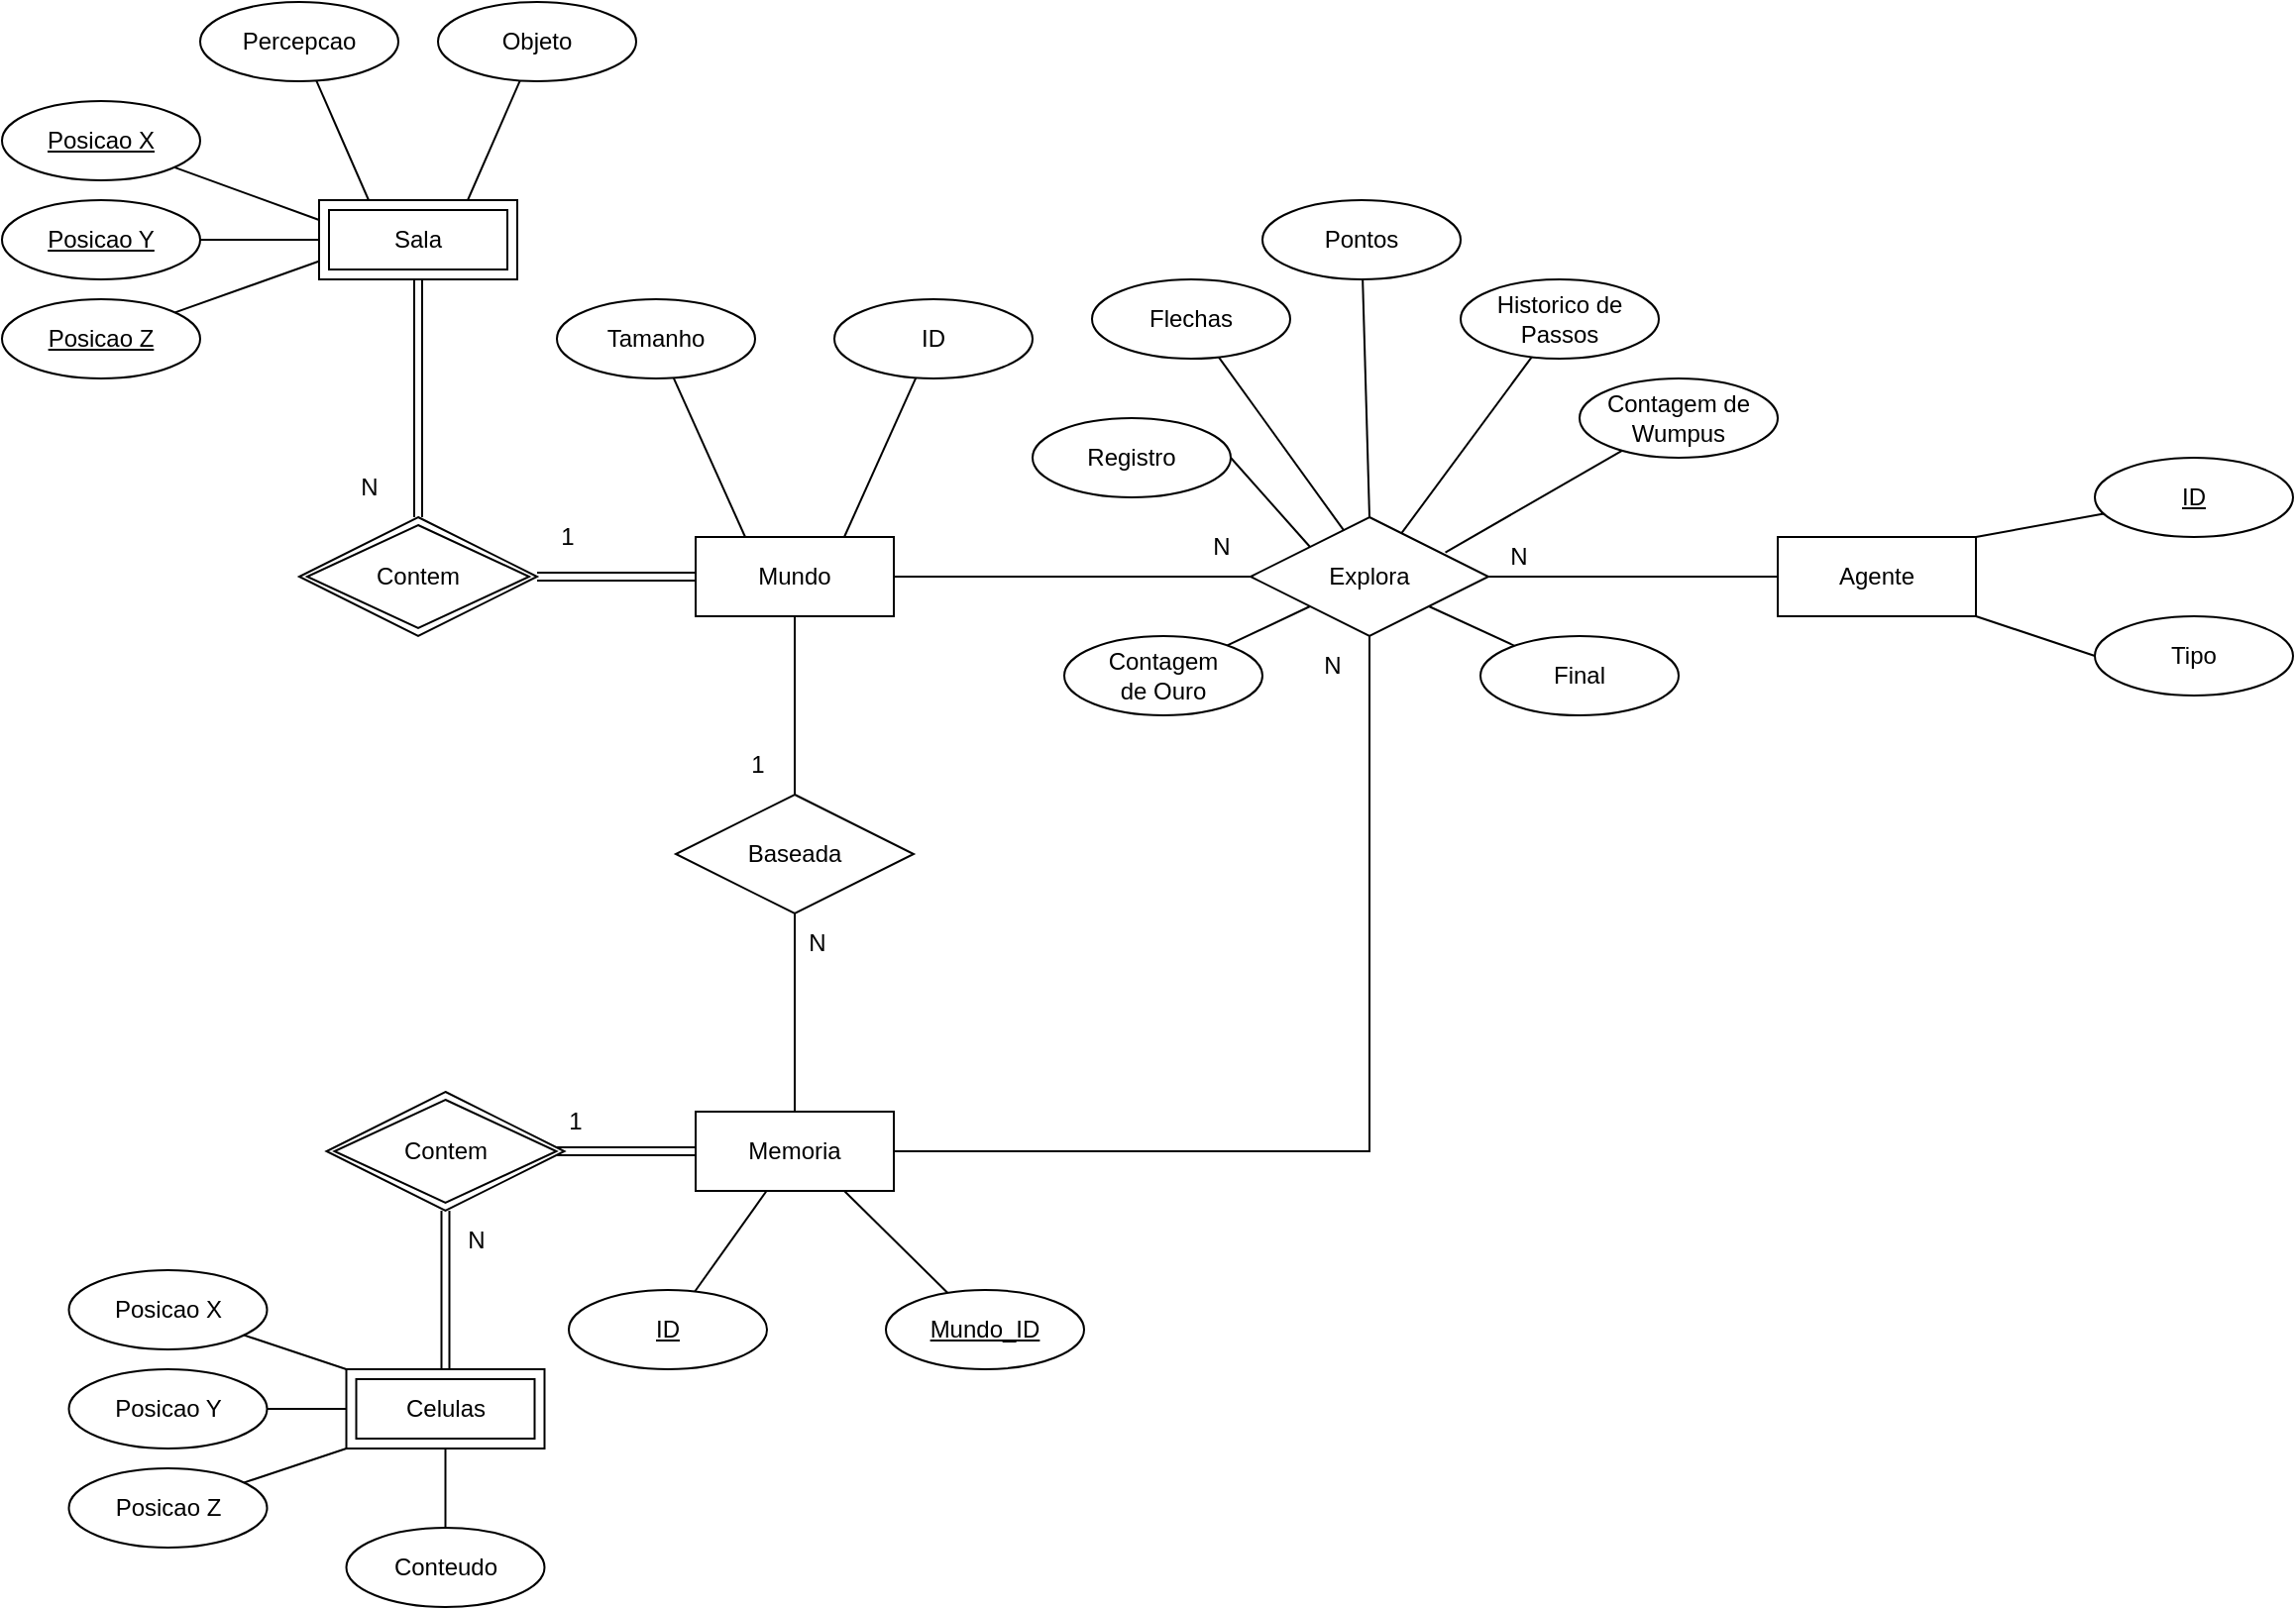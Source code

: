 <mxfile version="26.0.16">
  <diagram name="Página-1" id="2rxCVprSYA0I6oxtM1bU">
    <mxGraphModel dx="880" dy="532" grid="1" gridSize="10" guides="1" tooltips="1" connect="1" arrows="1" fold="1" page="1" pageScale="1" pageWidth="827" pageHeight="1169" math="0" shadow="0">
      <root>
        <mxCell id="0" />
        <mxCell id="1" parent="0" />
        <mxCell id="1GzcjKxi82BzmVE8eocU-1" value="Mundo" style="whiteSpace=wrap;html=1;align=center;" parent="1" vertex="1">
          <mxGeometry x="764" y="460" width="100" height="40" as="geometry" />
        </mxCell>
        <mxCell id="ZYhJoDK7U-iTkir9_Sx0-91" style="edgeStyle=orthogonalEdgeStyle;rounded=0;orthogonalLoop=1;jettySize=auto;html=1;entryX=1;entryY=0.5;entryDx=0;entryDy=0;endArrow=none;startFill=0;" parent="1" source="1GzcjKxi82BzmVE8eocU-4" target="ZYhJoDK7U-iTkir9_Sx0-14" edge="1">
          <mxGeometry relative="1" as="geometry" />
        </mxCell>
        <mxCell id="1GzcjKxi82BzmVE8eocU-4" value="Agente" style="whiteSpace=wrap;html=1;align=center;" parent="1" vertex="1">
          <mxGeometry x="1310" y="460" width="100" height="40" as="geometry" />
        </mxCell>
        <mxCell id="ZYhJoDK7U-iTkir9_Sx0-66" value="" style="edgeStyle=orthogonalEdgeStyle;rounded=0;orthogonalLoop=1;jettySize=auto;html=1;shape=link;entryX=0.95;entryY=0.5;entryDx=0;entryDy=0;entryPerimeter=0;" parent="1" source="1GzcjKxi82BzmVE8eocU-6" target="ZYhJoDK7U-iTkir9_Sx0-67" edge="1">
          <mxGeometry relative="1" as="geometry">
            <mxPoint x="692.75" y="770" as="targetPoint" />
          </mxGeometry>
        </mxCell>
        <mxCell id="ZYhJoDK7U-iTkir9_Sx0-95" style="edgeStyle=orthogonalEdgeStyle;rounded=0;orthogonalLoop=1;jettySize=auto;html=1;entryX=0.5;entryY=1;entryDx=0;entryDy=0;endArrow=none;startFill=0;" parent="1" source="1GzcjKxi82BzmVE8eocU-6" target="ZYhJoDK7U-iTkir9_Sx0-14" edge="1">
          <mxGeometry relative="1" as="geometry" />
        </mxCell>
        <mxCell id="1GzcjKxi82BzmVE8eocU-6" value="Memoria" style="whiteSpace=wrap;html=1;align=center;" parent="1" vertex="1">
          <mxGeometry x="764" y="750" width="100" height="40" as="geometry" />
        </mxCell>
        <mxCell id="1GzcjKxi82BzmVE8eocU-9" value="" style="rounded=0;orthogonalLoop=1;jettySize=auto;html=1;endArrow=none;startFill=0;entryX=0.25;entryY=0;entryDx=0;entryDy=0;" parent="1" source="1GzcjKxi82BzmVE8eocU-7" target="1GzcjKxi82BzmVE8eocU-1" edge="1">
          <mxGeometry relative="1" as="geometry" />
        </mxCell>
        <mxCell id="1GzcjKxi82BzmVE8eocU-7" value="Tamanho" style="ellipse;whiteSpace=wrap;html=1;align=center;" parent="1" vertex="1">
          <mxGeometry x="694" y="340" width="100" height="40" as="geometry" />
        </mxCell>
        <mxCell id="ZYhJoDK7U-iTkir9_Sx0-42" style="rounded=0;orthogonalLoop=1;jettySize=auto;html=1;entryX=0.75;entryY=0;entryDx=0;entryDy=0;endArrow=none;startFill=0;" parent="1" source="1GzcjKxi82BzmVE8eocU-10" target="1GzcjKxi82BzmVE8eocU-1" edge="1">
          <mxGeometry relative="1" as="geometry" />
        </mxCell>
        <mxCell id="1GzcjKxi82BzmVE8eocU-10" value="ID" style="ellipse;whiteSpace=wrap;html=1;align=center;" parent="1" vertex="1">
          <mxGeometry x="834" y="340" width="100" height="40" as="geometry" />
        </mxCell>
        <mxCell id="1GzcjKxi82BzmVE8eocU-13" style="edgeStyle=orthogonalEdgeStyle;rounded=0;orthogonalLoop=1;jettySize=auto;html=1;entryX=0;entryY=0.5;entryDx=0;entryDy=0;endArrow=none;startFill=0;shape=link;exitX=1;exitY=0.5;exitDx=0;exitDy=0;" parent="1" source="5CzepB89ak2l6eNFAI8P-2" target="1GzcjKxi82BzmVE8eocU-1" edge="1">
          <mxGeometry relative="1" as="geometry">
            <mxPoint x="684" y="480" as="sourcePoint" />
          </mxGeometry>
        </mxCell>
        <mxCell id="1GzcjKxi82BzmVE8eocU-14" style="edgeStyle=orthogonalEdgeStyle;rounded=0;orthogonalLoop=1;jettySize=auto;html=1;entryX=0.5;entryY=1;entryDx=0;entryDy=0;endArrow=none;startFill=0;shape=link;exitX=0.5;exitY=0;exitDx=0;exitDy=0;" parent="1" source="5CzepB89ak2l6eNFAI8P-2" edge="1">
          <mxGeometry relative="1" as="geometry">
            <mxPoint x="624" y="450" as="sourcePoint" />
            <mxPoint x="624" y="330" as="targetPoint" />
          </mxGeometry>
        </mxCell>
        <mxCell id="1GzcjKxi82BzmVE8eocU-15" value="1" style="text;html=1;align=center;verticalAlign=middle;resizable=0;points=[];autosize=1;strokeColor=none;fillColor=none;" parent="1" vertex="1">
          <mxGeometry x="684" y="445" width="30" height="30" as="geometry" />
        </mxCell>
        <mxCell id="1GzcjKxi82BzmVE8eocU-16" value="N" style="text;html=1;align=center;verticalAlign=middle;resizable=0;points=[];autosize=1;strokeColor=none;fillColor=none;" parent="1" vertex="1">
          <mxGeometry x="584" y="420" width="30" height="30" as="geometry" />
        </mxCell>
        <mxCell id="ZYhJoDK7U-iTkir9_Sx0-4" style="rounded=0;orthogonalLoop=1;jettySize=auto;html=1;entryX=0;entryY=0.25;entryDx=0;entryDy=0;endArrow=none;startFill=0;" parent="1" source="ZYhJoDK7U-iTkir9_Sx0-1" target="5CzepB89ak2l6eNFAI8P-1" edge="1">
          <mxGeometry relative="1" as="geometry">
            <mxPoint x="574" y="300" as="targetPoint" />
          </mxGeometry>
        </mxCell>
        <mxCell id="ZYhJoDK7U-iTkir9_Sx0-1" value="Posicao X" style="ellipse;whiteSpace=wrap;html=1;align=center;fontStyle=4;" parent="1" vertex="1">
          <mxGeometry x="414" y="240" width="100" height="40" as="geometry" />
        </mxCell>
        <mxCell id="ZYhJoDK7U-iTkir9_Sx0-5" style="rounded=0;orthogonalLoop=1;jettySize=auto;html=1;entryX=0;entryY=0.5;entryDx=0;entryDy=0;endArrow=none;startFill=0;" parent="1" source="ZYhJoDK7U-iTkir9_Sx0-2" target="5CzepB89ak2l6eNFAI8P-1" edge="1">
          <mxGeometry relative="1" as="geometry">
            <mxPoint x="574" y="310" as="targetPoint" />
          </mxGeometry>
        </mxCell>
        <mxCell id="ZYhJoDK7U-iTkir9_Sx0-2" value="Posicao Y" style="ellipse;whiteSpace=wrap;html=1;align=center;fontStyle=4;" parent="1" vertex="1">
          <mxGeometry x="414" y="290" width="100" height="40" as="geometry" />
        </mxCell>
        <mxCell id="ZYhJoDK7U-iTkir9_Sx0-7" style="rounded=0;orthogonalLoop=1;jettySize=auto;html=1;entryX=0.023;entryY=0.75;entryDx=0;entryDy=0;endArrow=none;startFill=0;entryPerimeter=0;" parent="1" source="ZYhJoDK7U-iTkir9_Sx0-3" target="5CzepB89ak2l6eNFAI8P-1" edge="1">
          <mxGeometry relative="1" as="geometry">
            <mxPoint x="574" y="320" as="targetPoint" />
          </mxGeometry>
        </mxCell>
        <mxCell id="ZYhJoDK7U-iTkir9_Sx0-3" value="Posicao Z" style="ellipse;whiteSpace=wrap;html=1;align=center;fontStyle=4;" parent="1" vertex="1">
          <mxGeometry x="414" y="340" width="100" height="40" as="geometry" />
        </mxCell>
        <mxCell id="ZYhJoDK7U-iTkir9_Sx0-11" value="" style="rounded=0;orthogonalLoop=1;jettySize=auto;html=1;endArrow=none;startFill=0;entryX=0.25;entryY=0;entryDx=0;entryDy=0;" parent="1" source="ZYhJoDK7U-iTkir9_Sx0-10" target="5CzepB89ak2l6eNFAI8P-1" edge="1">
          <mxGeometry relative="1" as="geometry">
            <mxPoint x="599" y="290" as="targetPoint" />
          </mxGeometry>
        </mxCell>
        <mxCell id="ZYhJoDK7U-iTkir9_Sx0-10" value="Percepcao" style="ellipse;whiteSpace=wrap;html=1;align=center;" parent="1" vertex="1">
          <mxGeometry x="514" y="190" width="100" height="40" as="geometry" />
        </mxCell>
        <mxCell id="ZYhJoDK7U-iTkir9_Sx0-13" value="" style="rounded=0;orthogonalLoop=1;jettySize=auto;html=1;endArrow=none;startFill=0;entryX=0.75;entryY=0;entryDx=0;entryDy=0;" parent="1" source="ZYhJoDK7U-iTkir9_Sx0-12" target="5CzepB89ak2l6eNFAI8P-1" edge="1">
          <mxGeometry relative="1" as="geometry">
            <mxPoint x="649" y="290" as="targetPoint" />
          </mxGeometry>
        </mxCell>
        <mxCell id="ZYhJoDK7U-iTkir9_Sx0-12" value="Objeto" style="ellipse;whiteSpace=wrap;html=1;align=center;" parent="1" vertex="1">
          <mxGeometry x="634" y="190" width="100" height="40" as="geometry" />
        </mxCell>
        <mxCell id="ZYhJoDK7U-iTkir9_Sx0-15" value="" style="edgeStyle=orthogonalEdgeStyle;rounded=0;orthogonalLoop=1;jettySize=auto;html=1;endArrow=none;startFill=0;" parent="1" source="ZYhJoDK7U-iTkir9_Sx0-14" target="1GzcjKxi82BzmVE8eocU-1" edge="1">
          <mxGeometry relative="1" as="geometry" />
        </mxCell>
        <mxCell id="ZYhJoDK7U-iTkir9_Sx0-14" value="Explora" style="shape=rhombus;perimeter=rhombusPerimeter;whiteSpace=wrap;html=1;align=center;" parent="1" vertex="1">
          <mxGeometry x="1044" y="450" width="120" height="60" as="geometry" />
        </mxCell>
        <mxCell id="ZYhJoDK7U-iTkir9_Sx0-17" value="N" style="text;html=1;align=center;verticalAlign=middle;resizable=0;points=[];autosize=1;strokeColor=none;fillColor=none;" parent="1" vertex="1">
          <mxGeometry x="1164" y="455" width="30" height="30" as="geometry" />
        </mxCell>
        <mxCell id="ZYhJoDK7U-iTkir9_Sx0-18" value="N" style="text;html=1;align=center;verticalAlign=middle;resizable=0;points=[];autosize=1;strokeColor=none;fillColor=none;" parent="1" vertex="1">
          <mxGeometry x="1014" y="450" width="30" height="30" as="geometry" />
        </mxCell>
        <mxCell id="ZYhJoDK7U-iTkir9_Sx0-50" style="rounded=0;orthogonalLoop=1;jettySize=auto;html=1;entryX=1;entryY=0;entryDx=0;entryDy=0;endArrow=none;startFill=0;" parent="1" source="ZYhJoDK7U-iTkir9_Sx0-19" target="1GzcjKxi82BzmVE8eocU-4" edge="1">
          <mxGeometry relative="1" as="geometry" />
        </mxCell>
        <mxCell id="ZYhJoDK7U-iTkir9_Sx0-19" value="ID" style="ellipse;whiteSpace=wrap;html=1;align=center;fontStyle=4;" parent="1" vertex="1">
          <mxGeometry x="1470" y="420" width="100" height="40" as="geometry" />
        </mxCell>
        <mxCell id="ZYhJoDK7U-iTkir9_Sx0-51" value="" style="rounded=0;orthogonalLoop=1;jettySize=auto;html=1;endArrow=none;startFill=0;entryX=1;entryY=1;entryDx=0;entryDy=0;exitX=0;exitY=0.5;exitDx=0;exitDy=0;" parent="1" source="ZYhJoDK7U-iTkir9_Sx0-20" target="1GzcjKxi82BzmVE8eocU-4" edge="1">
          <mxGeometry relative="1" as="geometry" />
        </mxCell>
        <mxCell id="ZYhJoDK7U-iTkir9_Sx0-20" value="Tipo" style="ellipse;whiteSpace=wrap;html=1;align=center;" parent="1" vertex="1">
          <mxGeometry x="1470" y="500" width="100" height="40" as="geometry" />
        </mxCell>
        <mxCell id="ZYhJoDK7U-iTkir9_Sx0-53" style="rounded=0;orthogonalLoop=1;jettySize=auto;html=1;entryX=0.5;entryY=0;entryDx=0;entryDy=0;endArrow=none;startFill=0;" parent="1" source="ZYhJoDK7U-iTkir9_Sx0-25" target="ZYhJoDK7U-iTkir9_Sx0-14" edge="1">
          <mxGeometry relative="1" as="geometry" />
        </mxCell>
        <mxCell id="ZYhJoDK7U-iTkir9_Sx0-25" value="Pontos" style="ellipse;whiteSpace=wrap;html=1;align=center;" parent="1" vertex="1">
          <mxGeometry x="1050" y="290" width="100" height="40" as="geometry" />
        </mxCell>
        <mxCell id="ZYhJoDK7U-iTkir9_Sx0-54" style="rounded=0;orthogonalLoop=1;jettySize=auto;html=1;entryX=0.393;entryY=0.114;entryDx=0;entryDy=0;endArrow=none;startFill=0;entryPerimeter=0;" parent="1" source="ZYhJoDK7U-iTkir9_Sx0-26" target="ZYhJoDK7U-iTkir9_Sx0-14" edge="1">
          <mxGeometry relative="1" as="geometry" />
        </mxCell>
        <mxCell id="ZYhJoDK7U-iTkir9_Sx0-26" value="Flechas" style="ellipse;whiteSpace=wrap;html=1;align=center;" parent="1" vertex="1">
          <mxGeometry x="964" y="330" width="100" height="40" as="geometry" />
        </mxCell>
        <mxCell id="ZYhJoDK7U-iTkir9_Sx0-57" style="rounded=0;orthogonalLoop=1;jettySize=auto;html=1;entryX=1;entryY=1;entryDx=0;entryDy=0;endArrow=none;startFill=0;" parent="1" source="ZYhJoDK7U-iTkir9_Sx0-31" target="ZYhJoDK7U-iTkir9_Sx0-14" edge="1">
          <mxGeometry relative="1" as="geometry" />
        </mxCell>
        <mxCell id="ZYhJoDK7U-iTkir9_Sx0-31" value="Final" style="ellipse;whiteSpace=wrap;html=1;align=center;" parent="1" vertex="1">
          <mxGeometry x="1160" y="510" width="100" height="40" as="geometry" />
        </mxCell>
        <mxCell id="ZYhJoDK7U-iTkir9_Sx0-55" style="rounded=0;orthogonalLoop=1;jettySize=auto;html=1;endArrow=none;startFill=0;" parent="1" source="ZYhJoDK7U-iTkir9_Sx0-32" target="ZYhJoDK7U-iTkir9_Sx0-14" edge="1">
          <mxGeometry relative="1" as="geometry" />
        </mxCell>
        <mxCell id="ZYhJoDK7U-iTkir9_Sx0-32" value="Historico de&lt;div&gt;Passos&lt;/div&gt;" style="ellipse;whiteSpace=wrap;html=1;align=center;" parent="1" vertex="1">
          <mxGeometry x="1150" y="330" width="100" height="40" as="geometry" />
        </mxCell>
        <mxCell id="ZYhJoDK7U-iTkir9_Sx0-56" style="rounded=0;orthogonalLoop=1;jettySize=auto;html=1;entryX=0.819;entryY=0.297;entryDx=0;entryDy=0;endArrow=none;startFill=0;entryPerimeter=0;" parent="1" source="ZYhJoDK7U-iTkir9_Sx0-33" target="ZYhJoDK7U-iTkir9_Sx0-14" edge="1">
          <mxGeometry relative="1" as="geometry" />
        </mxCell>
        <mxCell id="ZYhJoDK7U-iTkir9_Sx0-33" value="Contagem de&lt;div&gt;Wumpus&lt;/div&gt;" style="ellipse;whiteSpace=wrap;html=1;align=center;" parent="1" vertex="1">
          <mxGeometry x="1210" y="380" width="100" height="40" as="geometry" />
        </mxCell>
        <mxCell id="ZYhJoDK7U-iTkir9_Sx0-39" style="edgeStyle=orthogonalEdgeStyle;rounded=0;orthogonalLoop=1;jettySize=auto;html=1;entryX=0.5;entryY=0;entryDx=0;entryDy=0;endArrow=none;startFill=0;exitX=0.5;exitY=1;exitDx=0;exitDy=0;" parent="1" source="ZYhJoDK7U-iTkir9_Sx0-37" target="1GzcjKxi82BzmVE8eocU-6" edge="1">
          <mxGeometry relative="1" as="geometry">
            <Array as="points">
              <mxPoint x="814" y="730" />
              <mxPoint x="814" y="730" />
            </Array>
          </mxGeometry>
        </mxCell>
        <mxCell id="ZYhJoDK7U-iTkir9_Sx0-41" value="" style="edgeStyle=orthogonalEdgeStyle;rounded=0;orthogonalLoop=1;jettySize=auto;html=1;endArrow=none;startFill=0;" parent="1" source="ZYhJoDK7U-iTkir9_Sx0-37" target="1GzcjKxi82BzmVE8eocU-1" edge="1">
          <mxGeometry relative="1" as="geometry" />
        </mxCell>
        <mxCell id="ZYhJoDK7U-iTkir9_Sx0-37" value="Baseada" style="shape=rhombus;perimeter=rhombusPerimeter;whiteSpace=wrap;html=1;align=center;" parent="1" vertex="1">
          <mxGeometry x="754" y="590" width="120" height="60" as="geometry" />
        </mxCell>
        <mxCell id="ZYhJoDK7U-iTkir9_Sx0-43" value="1" style="text;html=1;align=center;verticalAlign=middle;resizable=0;points=[];autosize=1;strokeColor=none;fillColor=none;" parent="1" vertex="1">
          <mxGeometry x="780" y="560" width="30" height="30" as="geometry" />
        </mxCell>
        <mxCell id="ZYhJoDK7U-iTkir9_Sx0-44" value="N" style="text;html=1;align=center;verticalAlign=middle;resizable=0;points=[];autosize=1;strokeColor=none;fillColor=none;" parent="1" vertex="1">
          <mxGeometry x="810" y="650" width="30" height="30" as="geometry" />
        </mxCell>
        <mxCell id="ZYhJoDK7U-iTkir9_Sx0-45" value="N" style="text;html=1;align=center;verticalAlign=middle;resizable=0;points=[];autosize=1;strokeColor=none;fillColor=none;" parent="1" vertex="1">
          <mxGeometry x="1070" y="510" width="30" height="30" as="geometry" />
        </mxCell>
        <mxCell id="ZYhJoDK7U-iTkir9_Sx0-63" value="" style="rounded=0;orthogonalLoop=1;jettySize=auto;html=1;endArrow=none;startFill=0;" parent="1" source="ZYhJoDK7U-iTkir9_Sx0-62" target="1GzcjKxi82BzmVE8eocU-6" edge="1">
          <mxGeometry relative="1" as="geometry" />
        </mxCell>
        <mxCell id="ZYhJoDK7U-iTkir9_Sx0-62" value="ID" style="ellipse;whiteSpace=wrap;html=1;align=center;fontStyle=4;" parent="1" vertex="1">
          <mxGeometry x="700" y="840" width="100" height="40" as="geometry" />
        </mxCell>
        <mxCell id="ZYhJoDK7U-iTkir9_Sx0-67" value="Contem" style="shape=rhombus;double=1;perimeter=rhombusPerimeter;whiteSpace=wrap;html=1;align=center;" parent="1" vertex="1">
          <mxGeometry x="577.75" y="740" width="120" height="60" as="geometry" />
        </mxCell>
        <mxCell id="ZYhJoDK7U-iTkir9_Sx0-69" value="" style="edgeStyle=orthogonalEdgeStyle;rounded=0;orthogonalLoop=1;jettySize=auto;html=1;shape=link;" parent="1" source="ZYhJoDK7U-iTkir9_Sx0-68" target="ZYhJoDK7U-iTkir9_Sx0-67" edge="1">
          <mxGeometry relative="1" as="geometry" />
        </mxCell>
        <mxCell id="ZYhJoDK7U-iTkir9_Sx0-68" value="Celulas" style="shape=ext;margin=3;double=1;whiteSpace=wrap;html=1;align=center;" parent="1" vertex="1">
          <mxGeometry x="587.75" y="880" width="100" height="40" as="geometry" />
        </mxCell>
        <mxCell id="ZYhJoDK7U-iTkir9_Sx0-70" value="1" style="text;html=1;align=center;verticalAlign=middle;resizable=0;points=[];autosize=1;strokeColor=none;fillColor=none;" parent="1" vertex="1">
          <mxGeometry x="687.75" y="740" width="30" height="30" as="geometry" />
        </mxCell>
        <mxCell id="ZYhJoDK7U-iTkir9_Sx0-71" value="N" style="text;html=1;align=center;verticalAlign=middle;resizable=0;points=[];autosize=1;strokeColor=none;fillColor=none;" parent="1" vertex="1">
          <mxGeometry x="637.75" y="800" width="30" height="30" as="geometry" />
        </mxCell>
        <mxCell id="ZYhJoDK7U-iTkir9_Sx0-84" style="rounded=0;orthogonalLoop=1;jettySize=auto;html=1;entryX=0;entryY=1;entryDx=0;entryDy=0;endArrow=none;startFill=0;" parent="1" source="ZYhJoDK7U-iTkir9_Sx0-79" target="ZYhJoDK7U-iTkir9_Sx0-68" edge="1">
          <mxGeometry relative="1" as="geometry" />
        </mxCell>
        <mxCell id="ZYhJoDK7U-iTkir9_Sx0-79" value="Posicao Z" style="ellipse;whiteSpace=wrap;html=1;align=center;" parent="1" vertex="1">
          <mxGeometry x="447.75" y="930" width="100" height="40" as="geometry" />
        </mxCell>
        <mxCell id="ZYhJoDK7U-iTkir9_Sx0-83" style="rounded=0;orthogonalLoop=1;jettySize=auto;html=1;entryX=0;entryY=0.5;entryDx=0;entryDy=0;endArrow=none;startFill=0;" parent="1" source="ZYhJoDK7U-iTkir9_Sx0-80" target="ZYhJoDK7U-iTkir9_Sx0-68" edge="1">
          <mxGeometry relative="1" as="geometry" />
        </mxCell>
        <mxCell id="ZYhJoDK7U-iTkir9_Sx0-80" value="Posicao Y" style="ellipse;whiteSpace=wrap;html=1;align=center;" parent="1" vertex="1">
          <mxGeometry x="447.75" y="880" width="100" height="40" as="geometry" />
        </mxCell>
        <mxCell id="ZYhJoDK7U-iTkir9_Sx0-82" style="rounded=0;orthogonalLoop=1;jettySize=auto;html=1;entryX=0;entryY=0;entryDx=0;entryDy=0;endArrow=none;startFill=0;" parent="1" source="ZYhJoDK7U-iTkir9_Sx0-81" target="ZYhJoDK7U-iTkir9_Sx0-68" edge="1">
          <mxGeometry relative="1" as="geometry" />
        </mxCell>
        <mxCell id="ZYhJoDK7U-iTkir9_Sx0-81" value="Posicao X" style="ellipse;whiteSpace=wrap;html=1;align=center;" parent="1" vertex="1">
          <mxGeometry x="447.75" y="830" width="100" height="40" as="geometry" />
        </mxCell>
        <mxCell id="ZYhJoDK7U-iTkir9_Sx0-86" value="" style="rounded=0;orthogonalLoop=1;jettySize=auto;html=1;endArrow=none;startFill=0;" parent="1" source="ZYhJoDK7U-iTkir9_Sx0-85" target="ZYhJoDK7U-iTkir9_Sx0-68" edge="1">
          <mxGeometry relative="1" as="geometry" />
        </mxCell>
        <mxCell id="ZYhJoDK7U-iTkir9_Sx0-85" value="Conteudo" style="ellipse;whiteSpace=wrap;html=1;align=center;" parent="1" vertex="1">
          <mxGeometry x="587.75" y="960" width="100" height="40" as="geometry" />
        </mxCell>
        <mxCell id="ZYhJoDK7U-iTkir9_Sx0-88" style="rounded=0;orthogonalLoop=1;jettySize=auto;html=1;entryX=0;entryY=0;entryDx=0;entryDy=0;exitX=1;exitY=0.5;exitDx=0;exitDy=0;endArrow=none;startFill=0;" parent="1" source="ZYhJoDK7U-iTkir9_Sx0-87" target="ZYhJoDK7U-iTkir9_Sx0-14" edge="1">
          <mxGeometry relative="1" as="geometry" />
        </mxCell>
        <mxCell id="ZYhJoDK7U-iTkir9_Sx0-87" value="Registro" style="ellipse;whiteSpace=wrap;html=1;align=center;" parent="1" vertex="1">
          <mxGeometry x="934" y="400" width="100" height="40" as="geometry" />
        </mxCell>
        <mxCell id="ZYhJoDK7U-iTkir9_Sx0-90" style="rounded=0;orthogonalLoop=1;jettySize=auto;html=1;entryX=0;entryY=1;entryDx=0;entryDy=0;endArrow=none;startFill=0;" parent="1" source="ZYhJoDK7U-iTkir9_Sx0-89" target="ZYhJoDK7U-iTkir9_Sx0-14" edge="1">
          <mxGeometry relative="1" as="geometry" />
        </mxCell>
        <mxCell id="ZYhJoDK7U-iTkir9_Sx0-89" value="Contagem&lt;div&gt;de Ouro&lt;/div&gt;" style="ellipse;whiteSpace=wrap;html=1;align=center;" parent="1" vertex="1">
          <mxGeometry x="950" y="510" width="100" height="40" as="geometry" />
        </mxCell>
        <mxCell id="5CzepB89ak2l6eNFAI8P-1" value="Sala" style="shape=ext;margin=3;double=1;whiteSpace=wrap;html=1;align=center;" vertex="1" parent="1">
          <mxGeometry x="574" y="290" width="100" height="40" as="geometry" />
        </mxCell>
        <mxCell id="5CzepB89ak2l6eNFAI8P-2" value="Contem" style="shape=rhombus;double=1;perimeter=rhombusPerimeter;whiteSpace=wrap;html=1;align=center;" vertex="1" parent="1">
          <mxGeometry x="564" y="450" width="120" height="60" as="geometry" />
        </mxCell>
        <mxCell id="5CzepB89ak2l6eNFAI8P-6" style="rounded=0;orthogonalLoop=1;jettySize=auto;html=1;entryX=0.75;entryY=1;entryDx=0;entryDy=0;endArrow=none;startFill=0;" edge="1" parent="1" source="5CzepB89ak2l6eNFAI8P-5" target="1GzcjKxi82BzmVE8eocU-6">
          <mxGeometry relative="1" as="geometry" />
        </mxCell>
        <mxCell id="5CzepB89ak2l6eNFAI8P-5" value="Mundo_ID" style="ellipse;whiteSpace=wrap;html=1;align=center;fontStyle=4;" vertex="1" parent="1">
          <mxGeometry x="860" y="840" width="100" height="40" as="geometry" />
        </mxCell>
      </root>
    </mxGraphModel>
  </diagram>
</mxfile>
